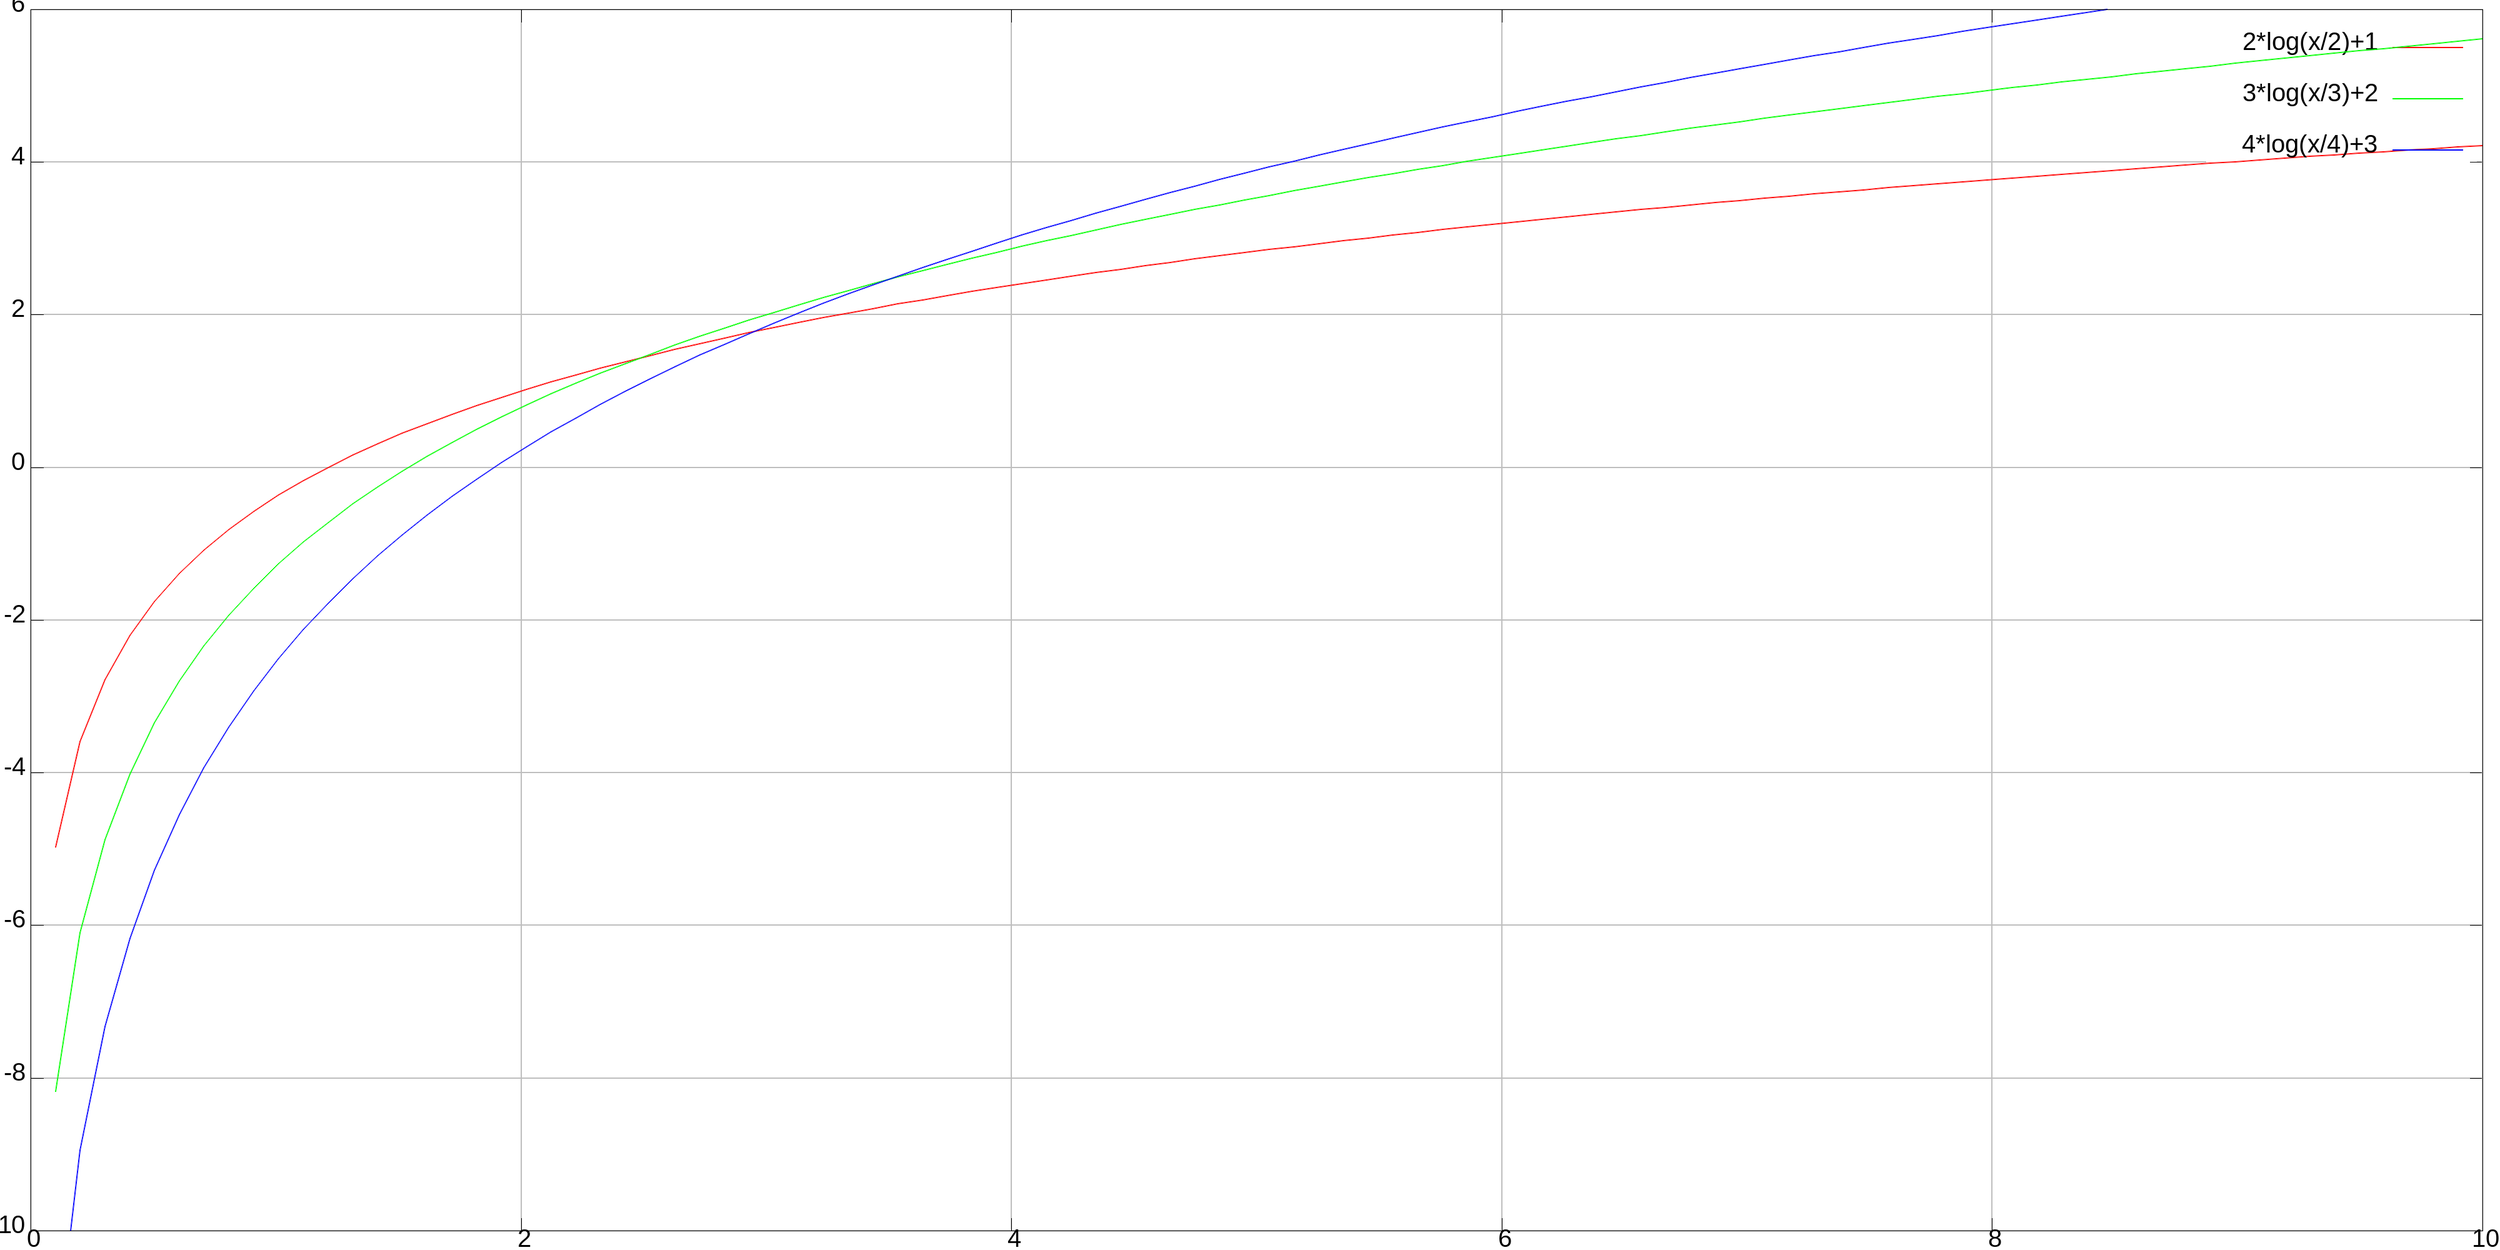 set grid
set xrange [0: 10]
set yrange [-10: 6]
set xtics font ", 30" offset 0,-0.5
set ytics font ", 30"
set key font ", 30"
set key spacing 2
set grid xtics lt 1 lw 2 lc rgb "gray"
set grid ytics lt 1 lw 2 lc rgb "gray"

set term png size 4000,2000
set output "huge.png"
plot 2*log(x/2)+1 with lines lw 2 lc rgb "red", 3*log(x/3)+2 with lines lw 2 lc rgb "green", 4*log(x/4)+3 with lines lw 2 lc rgb "blue"
